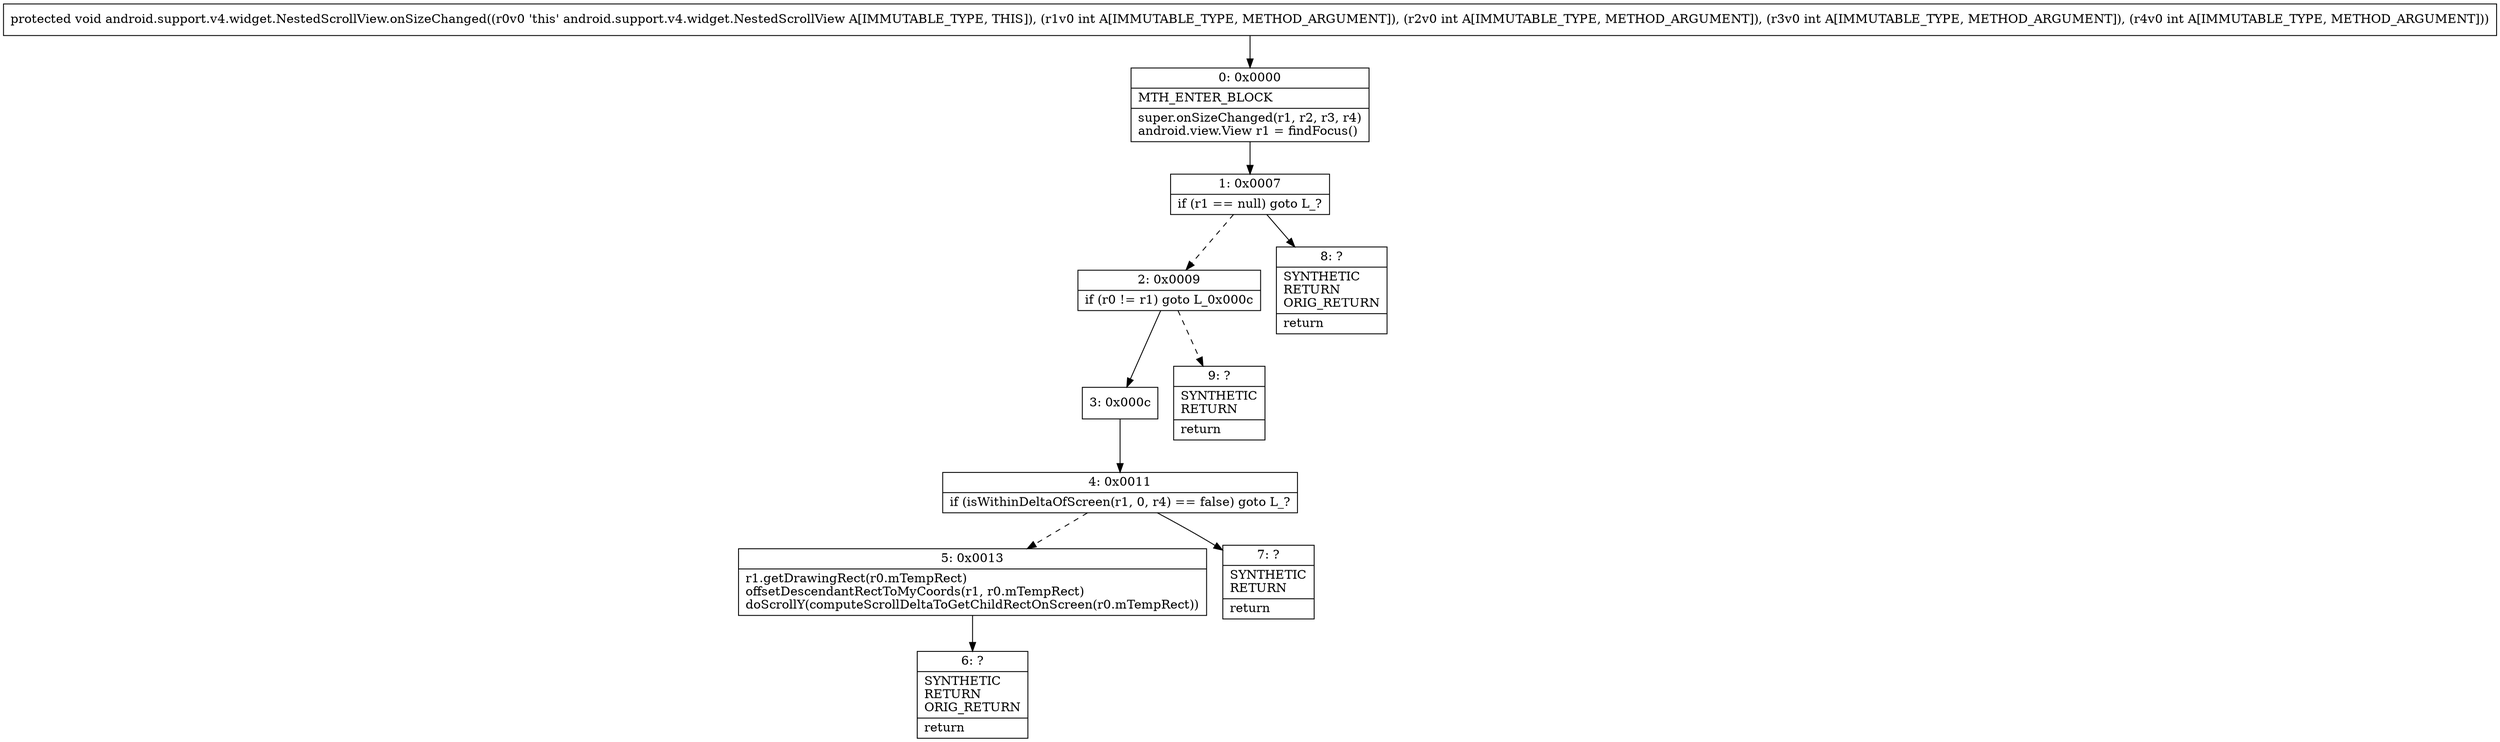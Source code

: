 digraph "CFG forandroid.support.v4.widget.NestedScrollView.onSizeChanged(IIII)V" {
Node_0 [shape=record,label="{0\:\ 0x0000|MTH_ENTER_BLOCK\l|super.onSizeChanged(r1, r2, r3, r4)\landroid.view.View r1 = findFocus()\l}"];
Node_1 [shape=record,label="{1\:\ 0x0007|if (r1 == null) goto L_?\l}"];
Node_2 [shape=record,label="{2\:\ 0x0009|if (r0 != r1) goto L_0x000c\l}"];
Node_3 [shape=record,label="{3\:\ 0x000c}"];
Node_4 [shape=record,label="{4\:\ 0x0011|if (isWithinDeltaOfScreen(r1, 0, r4) == false) goto L_?\l}"];
Node_5 [shape=record,label="{5\:\ 0x0013|r1.getDrawingRect(r0.mTempRect)\loffsetDescendantRectToMyCoords(r1, r0.mTempRect)\ldoScrollY(computeScrollDeltaToGetChildRectOnScreen(r0.mTempRect))\l}"];
Node_6 [shape=record,label="{6\:\ ?|SYNTHETIC\lRETURN\lORIG_RETURN\l|return\l}"];
Node_7 [shape=record,label="{7\:\ ?|SYNTHETIC\lRETURN\l|return\l}"];
Node_8 [shape=record,label="{8\:\ ?|SYNTHETIC\lRETURN\lORIG_RETURN\l|return\l}"];
Node_9 [shape=record,label="{9\:\ ?|SYNTHETIC\lRETURN\l|return\l}"];
MethodNode[shape=record,label="{protected void android.support.v4.widget.NestedScrollView.onSizeChanged((r0v0 'this' android.support.v4.widget.NestedScrollView A[IMMUTABLE_TYPE, THIS]), (r1v0 int A[IMMUTABLE_TYPE, METHOD_ARGUMENT]), (r2v0 int A[IMMUTABLE_TYPE, METHOD_ARGUMENT]), (r3v0 int A[IMMUTABLE_TYPE, METHOD_ARGUMENT]), (r4v0 int A[IMMUTABLE_TYPE, METHOD_ARGUMENT])) }"];
MethodNode -> Node_0;
Node_0 -> Node_1;
Node_1 -> Node_2[style=dashed];
Node_1 -> Node_8;
Node_2 -> Node_3;
Node_2 -> Node_9[style=dashed];
Node_3 -> Node_4;
Node_4 -> Node_5[style=dashed];
Node_4 -> Node_7;
Node_5 -> Node_6;
}


